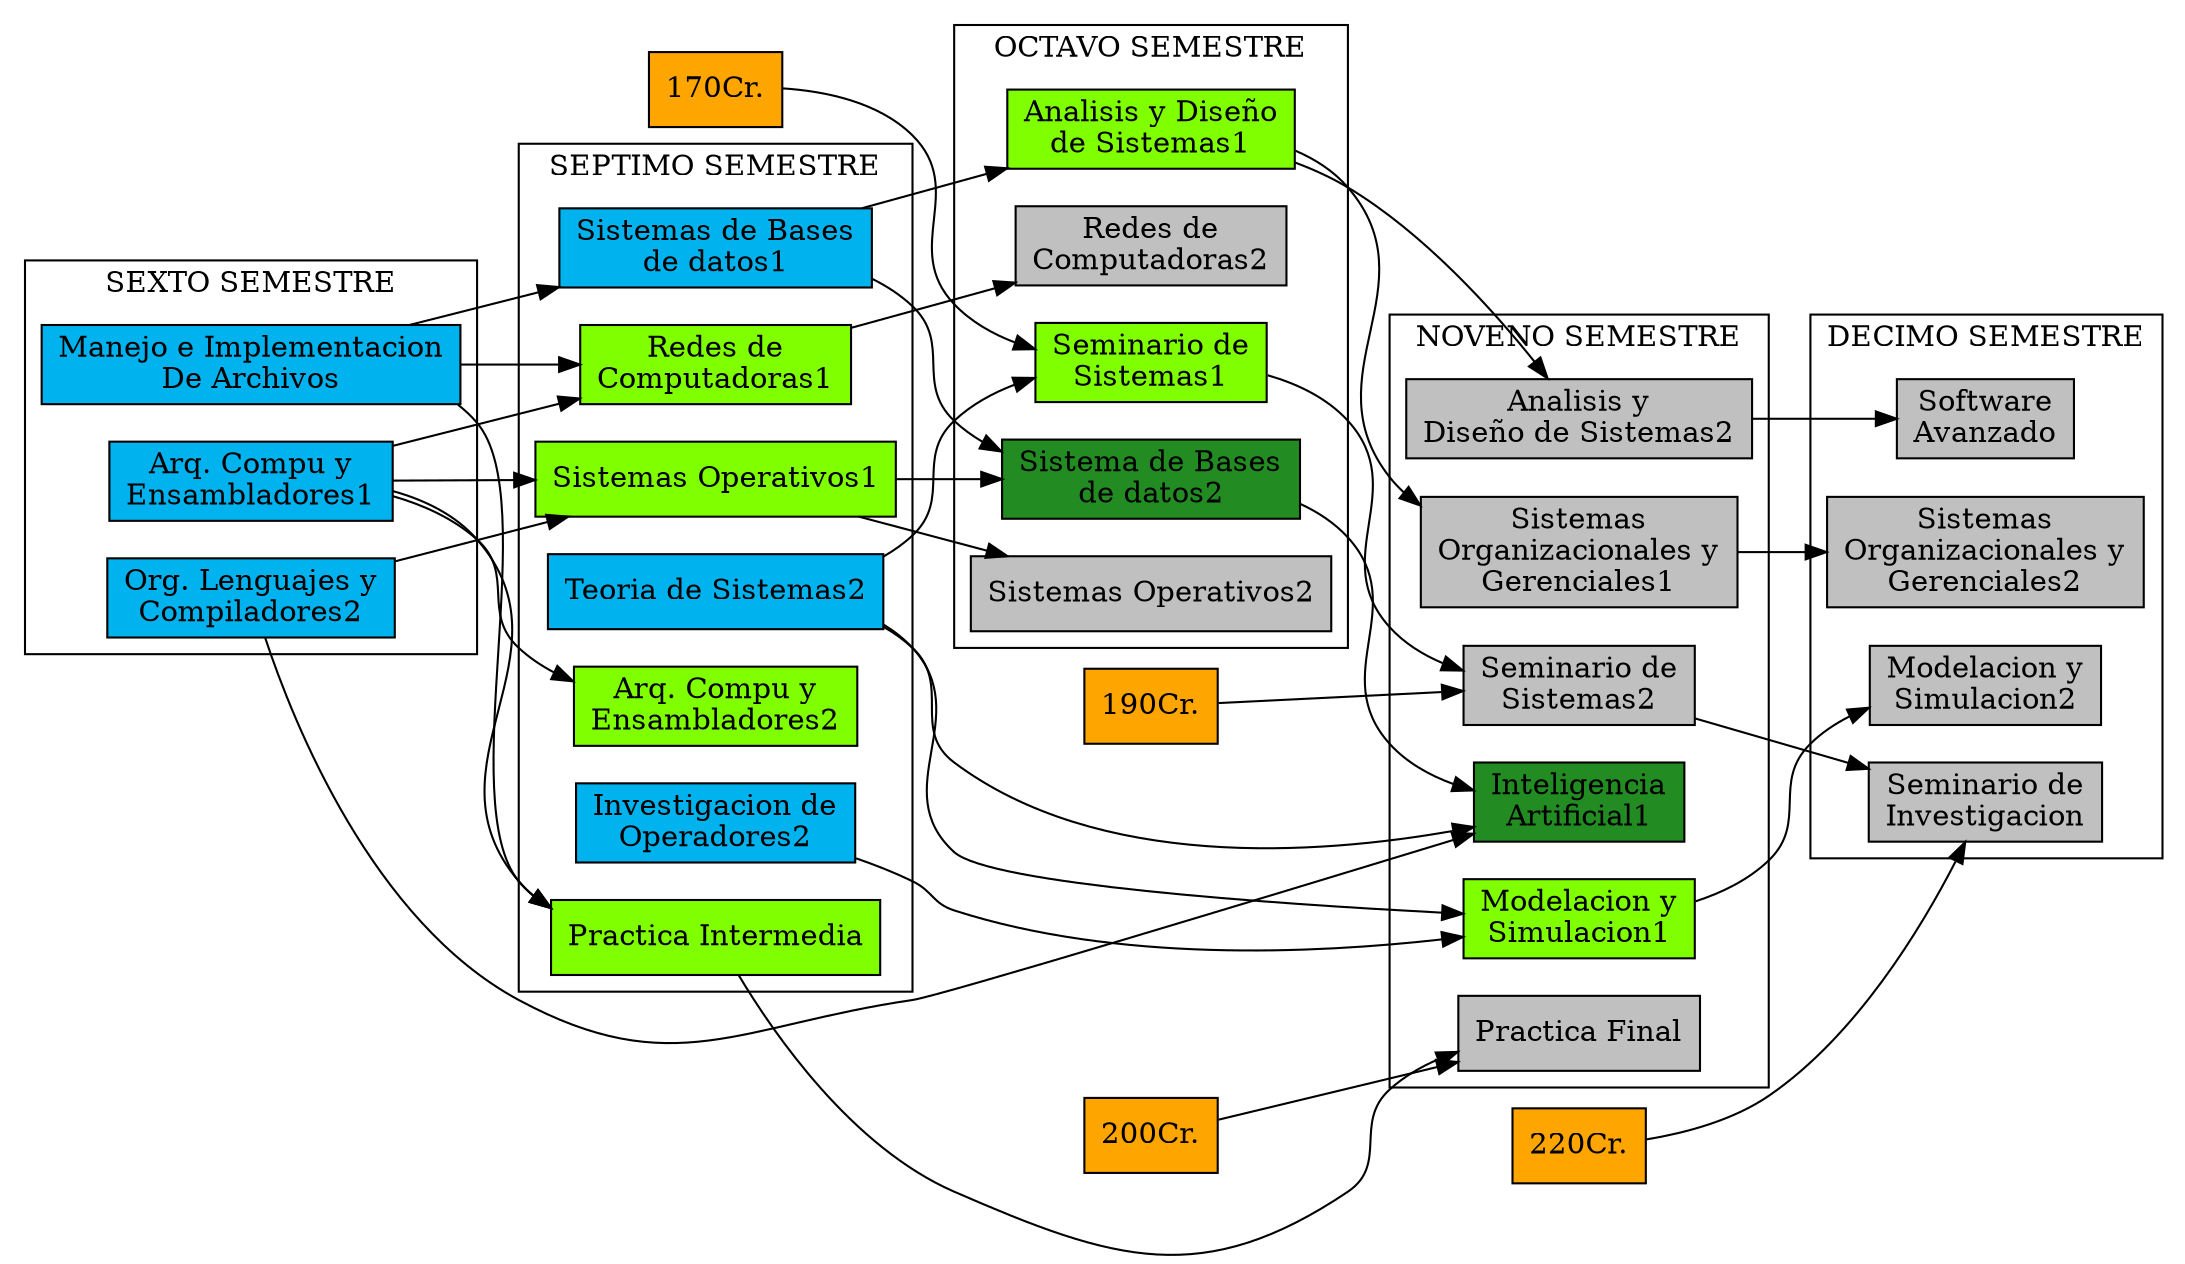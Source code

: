  digraph G{
    /*green33
    yellow11
    gray
    gold3
    red2
    skyblue

    deepskyblue2
    chartreuse

    forestgreen
    orange
    */
    //splines="true"
    rankdir =LR
    // SEXTO SEMESTRE
    node1 [label="Manejo e Implementacion\nDe Archivos",style=filled,fillcolor=deepskyblue2,shape=box]
    node2 [label="Arq. Compu y\nEnsambladores1",style=filled,fillcolor=deepskyblue2,shape=box]
    node3 [label="Org. Lenguajes y\nCompiladores2",style=filled,fillcolor=deepskyblue2,shape=box]
    // SEPTIMO SEMESTRE
    node4 [label="Teoria de Sistemas2",style=filled,fillcolor=deepskyblue2,shape=box]
    node5 [label="Sistemas Operativos1",style=filled,fillcolor=chartreuse,shape=box]
    node6 [label="Arq. Compu y\nEnsambladores2",style=filled,fillcolor=chartreuse,shape=box]
    node7 [label="Redes de\nComputadoras1",style=filled,fillcolor=chartreuse,shape=box]
    node8 [label="Sistemas de Bases\nde datos1",style=filled,fillcolor=deepskyblue2,shape=box]
    node9 [label="Investigacion de\nOperadores2",style=filled,fillcolor=deepskyblue2,shape=box]
    node10 [label="Practica Intermedia",style=filled,fillcolor=chartreuse,shape=box]
    // OCTAVO SEMESTRE
    node11 [label="Sistemas Operativos2",style=filled,fillcolor=gray,shape=box]
    node12 [label="Redes de\nComputadoras2",style=filled,fillcolor=gray,shape=box]
    node13 [label="Sistema de Bases\nde datos2",style=filled,fillcolor=forestgreen,shape=box]
    node14 [label="Analisis y Diseño\nde Sistemas1",style=filled,fillcolor=chartreuse,shape=box]
    node15 [label="Seminario de\nSistemas1",style=filled,fillcolor=chartreuse,shape=box]
    // NOVENO SEMESTRE
    node16 [label="Modelacion y\nSimulacion1",style=filled,fillcolor=chartreuse,shape=box]
    node17 [label="Sistemas\nOrganizacionales y\nGerenciales1",style=filled,fillcolor=gray,shape=box]
    node18 [label="Inteligencia\nArtificial1",style=filled,fillcolor=forestgreen,shape=box]
    node19 [label="Analisis y\nDiseño de Sistemas2",style=filled,fillcolor=gray,shape=box]
    node20 [label="Seminario de\nSistemas2",style=filled,fillcolor=gray,shape=box]
    node21 [label="Practica Final",style=filled,fillcolor=gray,shape=box]
    // DECIMO SEMESTRE
    node22 [label="Sistemas\nOrganizacionales y\nGerenciales2",style=filled,fillcolor=gray,shape=box]
    node23 [label="Modelacion y\nSimulacion2",style=filled,fillcolor=gray,shape=box]
    node24 [label="Software\nAvanzado",style=filled,fillcolor=gray,shape=box]
    node25 [label="Seminario de\nInvestigacion",style=filled,fillcolor=gray,shape=box]

    //CREDITOS
    credito1 [label="170Cr.",style=filled,fillcolor=orange,shape=box]
    credito2 [label="190Cr.",style=filled,fillcolor=orange,shape=box]
    credito3 [label="200Cr.",style=filled,fillcolor=orange,shape=box]
    credito4 [label="220Cr.",style=filled,fillcolor=orange,shape=box]
    

    subgraph cluster1{
        label="SEXTO SEMESTRE"
        node1
        node2
        node3
    }

    subgraph cluster2{
        label="SEPTIMO SEMESTRE"
        node4
        node9
        node5
        node6
        node7
        node8
        node10
    }

    subgraph cluster3{
        label="OCTAVO SEMESTRE"
        node11
        node12
        node13
        node14
        node15
    }

    subgraph cluster4{
        label="NOVENO SEMESTRE"
        node16
        node17
        node18
        node19
        node20
        node21
    }

    subgraph cluster5{
        label="DECIMO SEMESTRE"
        node22
        node23
        node24
        node25
    }
    
    //SEMESTRE 6-7
    node3->node5 
    node2->node5 
    node2->node6 
    node2->node7 
    node1->node7 
    node1->node8 

    node1->node10 
    node2->node10 

    //SEMESTRE 7-8
    node5->node11 
    node7->node12 
    node8->node13 
    node5->node13 
    node8->node14 
    node4->node15 

    //SEMESTRE 8-9
    node4->node16 
    node9->node16 
    node3->node18 
    node13->node18 
    node4->node18 
    node14->node19 
    node14->node17 
    node15->node20 
    node10->node21 

    //SEMESTRE 9-10
    node17->node22 
    node16->node23 
    node19->node24 
    node20->node25 

    //CON CREDITOS
    credito1->node15 
    credito2->node20 
    credito3->node21 
    credito4->node25 
    

}